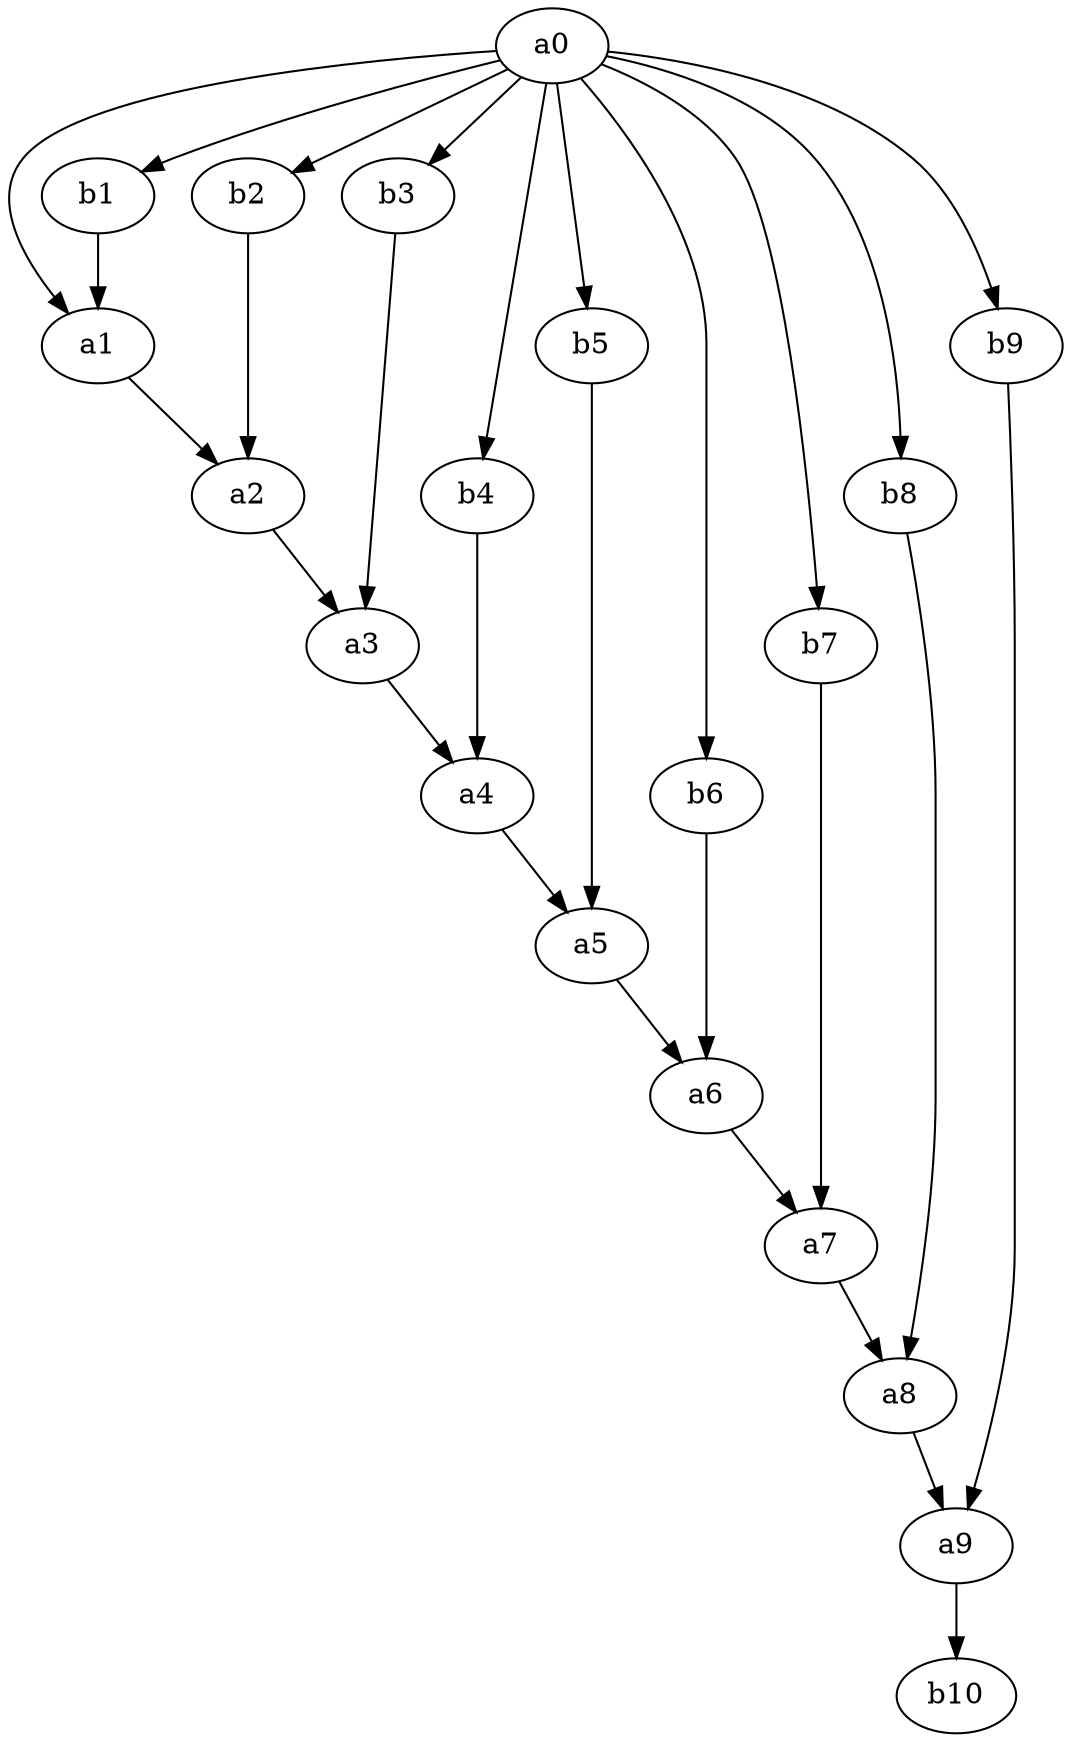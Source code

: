 digraph "oriente_relou_5" {

  "a0" -> "a1" -> "a2" -> "a3" -> "a4" -> "a5" -> "a6" -> "a7" -> "a8" -> "a9";
  "b1" -> "a1";
  "b2" -> "a2";
  "b3" -> "a3";
  "b4" -> "a4";
  "b5" -> "a5";
  "b6" -> "a6";
  "b7" -> "a7";
  "b8" -> "a8";
  "b9" -> "a9";
  "a9" -> "b10";

  "a0" -> "b1";
"a0" -> "b2";
"a0" -> "b3";
"a0" -> "b4";
"a0" -> "b5";
"a0" -> "b6";
"a0" -> "b7";
"a0" -> "b8";
"a0" -> "b9";
}
